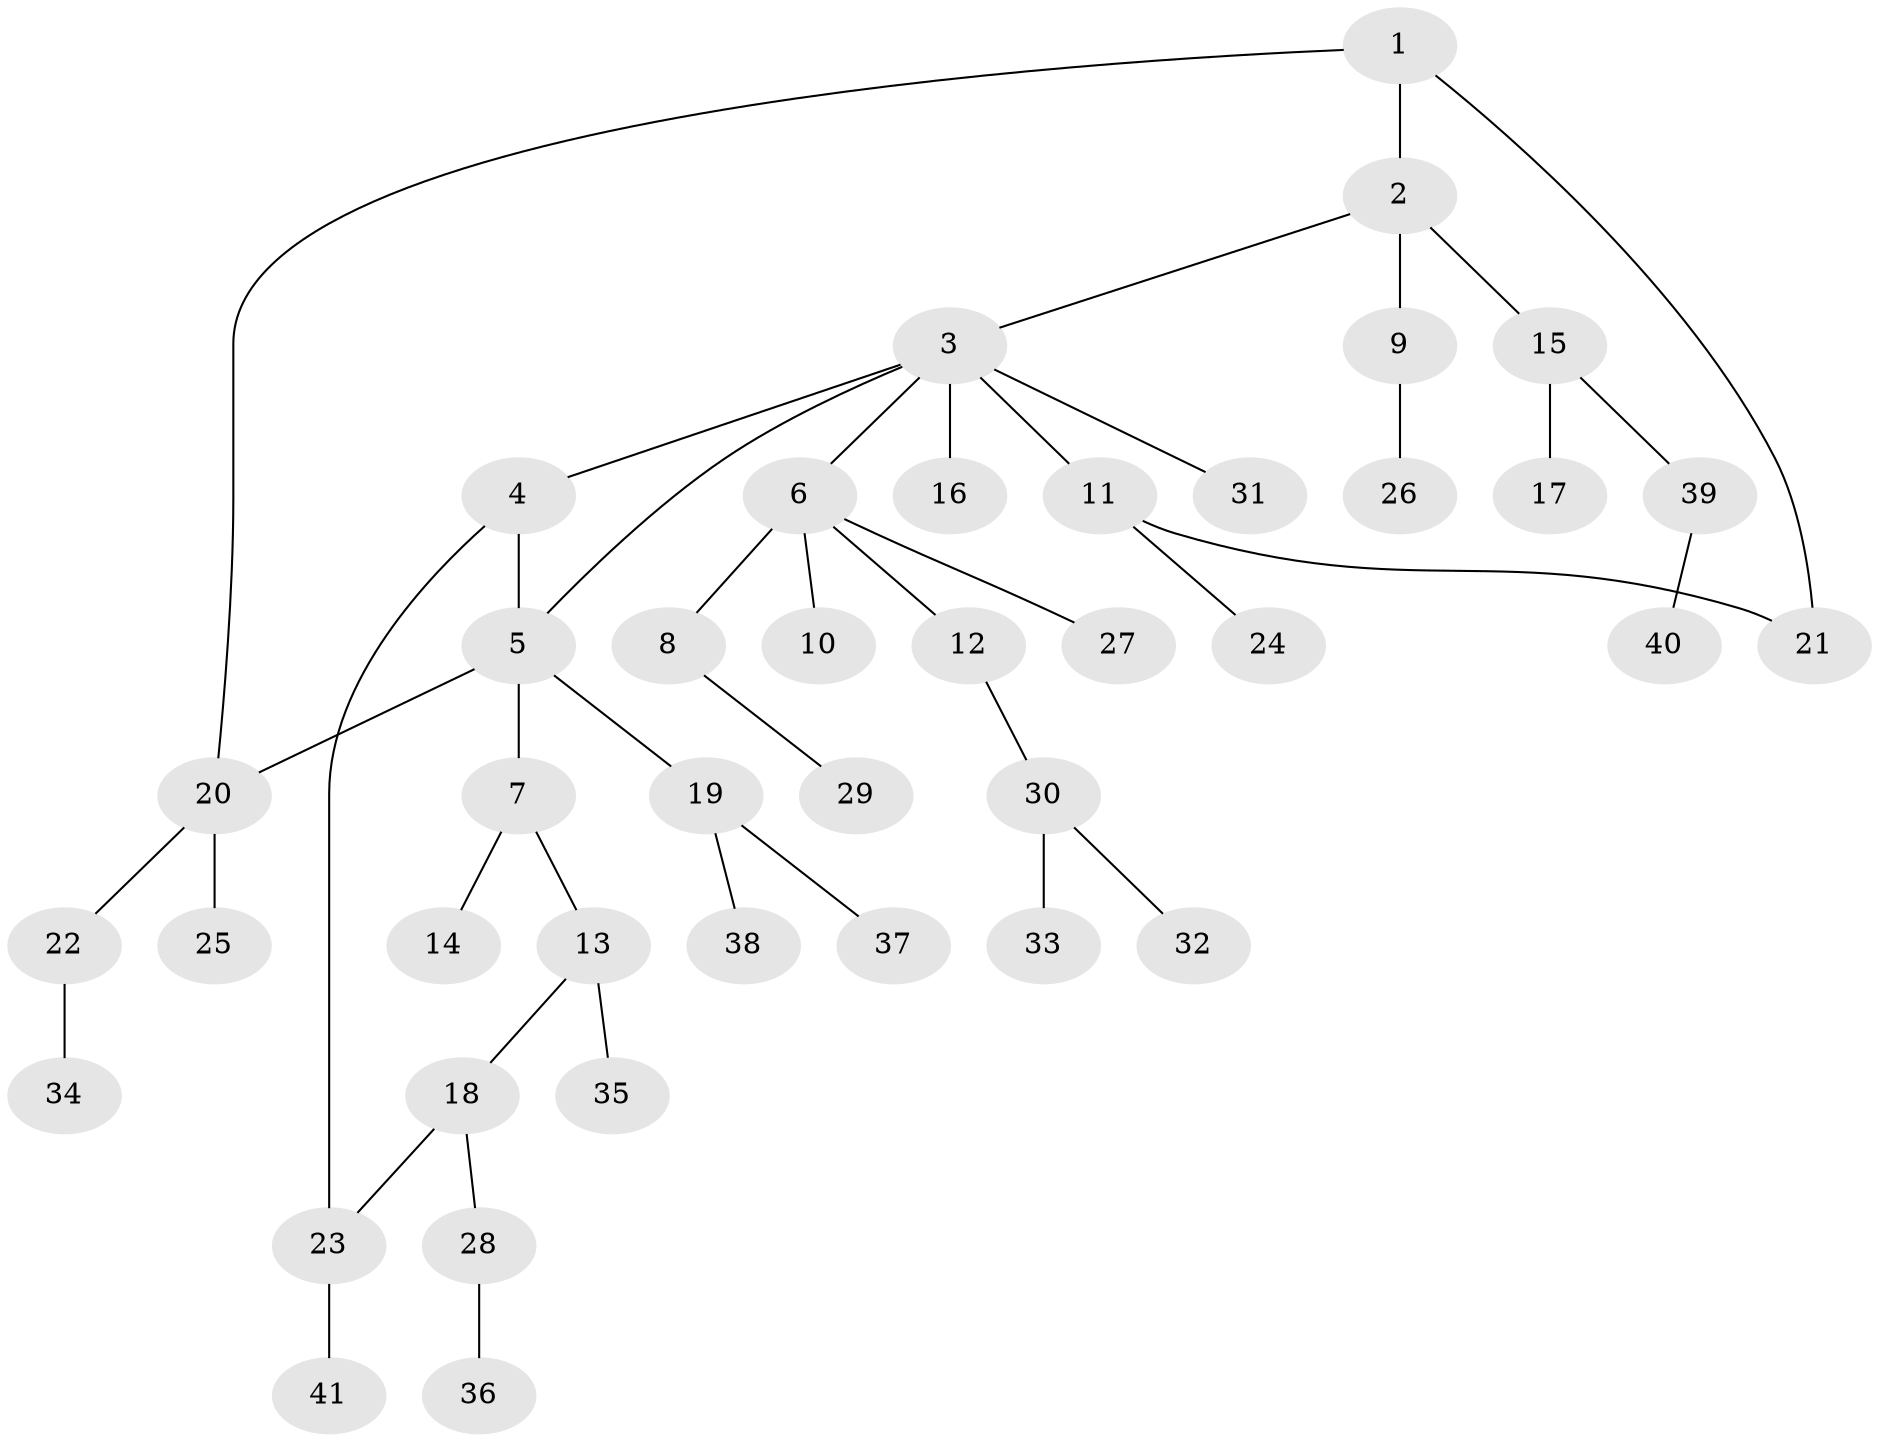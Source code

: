 // original degree distribution, {3: 0.09876543209876543, 5: 0.024691358024691357, 8: 0.012345679012345678, 4: 0.12345679012345678, 2: 0.345679012345679, 1: 0.3950617283950617}
// Generated by graph-tools (version 1.1) at 2025/34/03/09/25 02:34:30]
// undirected, 41 vertices, 44 edges
graph export_dot {
graph [start="1"]
  node [color=gray90,style=filled];
  1;
  2;
  3;
  4;
  5;
  6;
  7;
  8;
  9;
  10;
  11;
  12;
  13;
  14;
  15;
  16;
  17;
  18;
  19;
  20;
  21;
  22;
  23;
  24;
  25;
  26;
  27;
  28;
  29;
  30;
  31;
  32;
  33;
  34;
  35;
  36;
  37;
  38;
  39;
  40;
  41;
  1 -- 2 [weight=1.0];
  1 -- 20 [weight=1.0];
  1 -- 21 [weight=1.0];
  2 -- 3 [weight=1.0];
  2 -- 9 [weight=1.0];
  2 -- 15 [weight=1.0];
  3 -- 4 [weight=1.0];
  3 -- 5 [weight=1.0];
  3 -- 6 [weight=2.0];
  3 -- 11 [weight=1.0];
  3 -- 16 [weight=2.0];
  3 -- 31 [weight=1.0];
  4 -- 5 [weight=1.0];
  4 -- 23 [weight=1.0];
  5 -- 7 [weight=1.0];
  5 -- 19 [weight=1.0];
  5 -- 20 [weight=1.0];
  6 -- 8 [weight=1.0];
  6 -- 10 [weight=1.0];
  6 -- 12 [weight=1.0];
  6 -- 27 [weight=1.0];
  7 -- 13 [weight=1.0];
  7 -- 14 [weight=1.0];
  8 -- 29 [weight=1.0];
  9 -- 26 [weight=1.0];
  11 -- 21 [weight=1.0];
  11 -- 24 [weight=1.0];
  12 -- 30 [weight=1.0];
  13 -- 18 [weight=1.0];
  13 -- 35 [weight=1.0];
  15 -- 17 [weight=1.0];
  15 -- 39 [weight=1.0];
  18 -- 23 [weight=1.0];
  18 -- 28 [weight=1.0];
  19 -- 37 [weight=1.0];
  19 -- 38 [weight=1.0];
  20 -- 22 [weight=2.0];
  20 -- 25 [weight=1.0];
  22 -- 34 [weight=1.0];
  23 -- 41 [weight=1.0];
  28 -- 36 [weight=1.0];
  30 -- 32 [weight=1.0];
  30 -- 33 [weight=1.0];
  39 -- 40 [weight=1.0];
}
